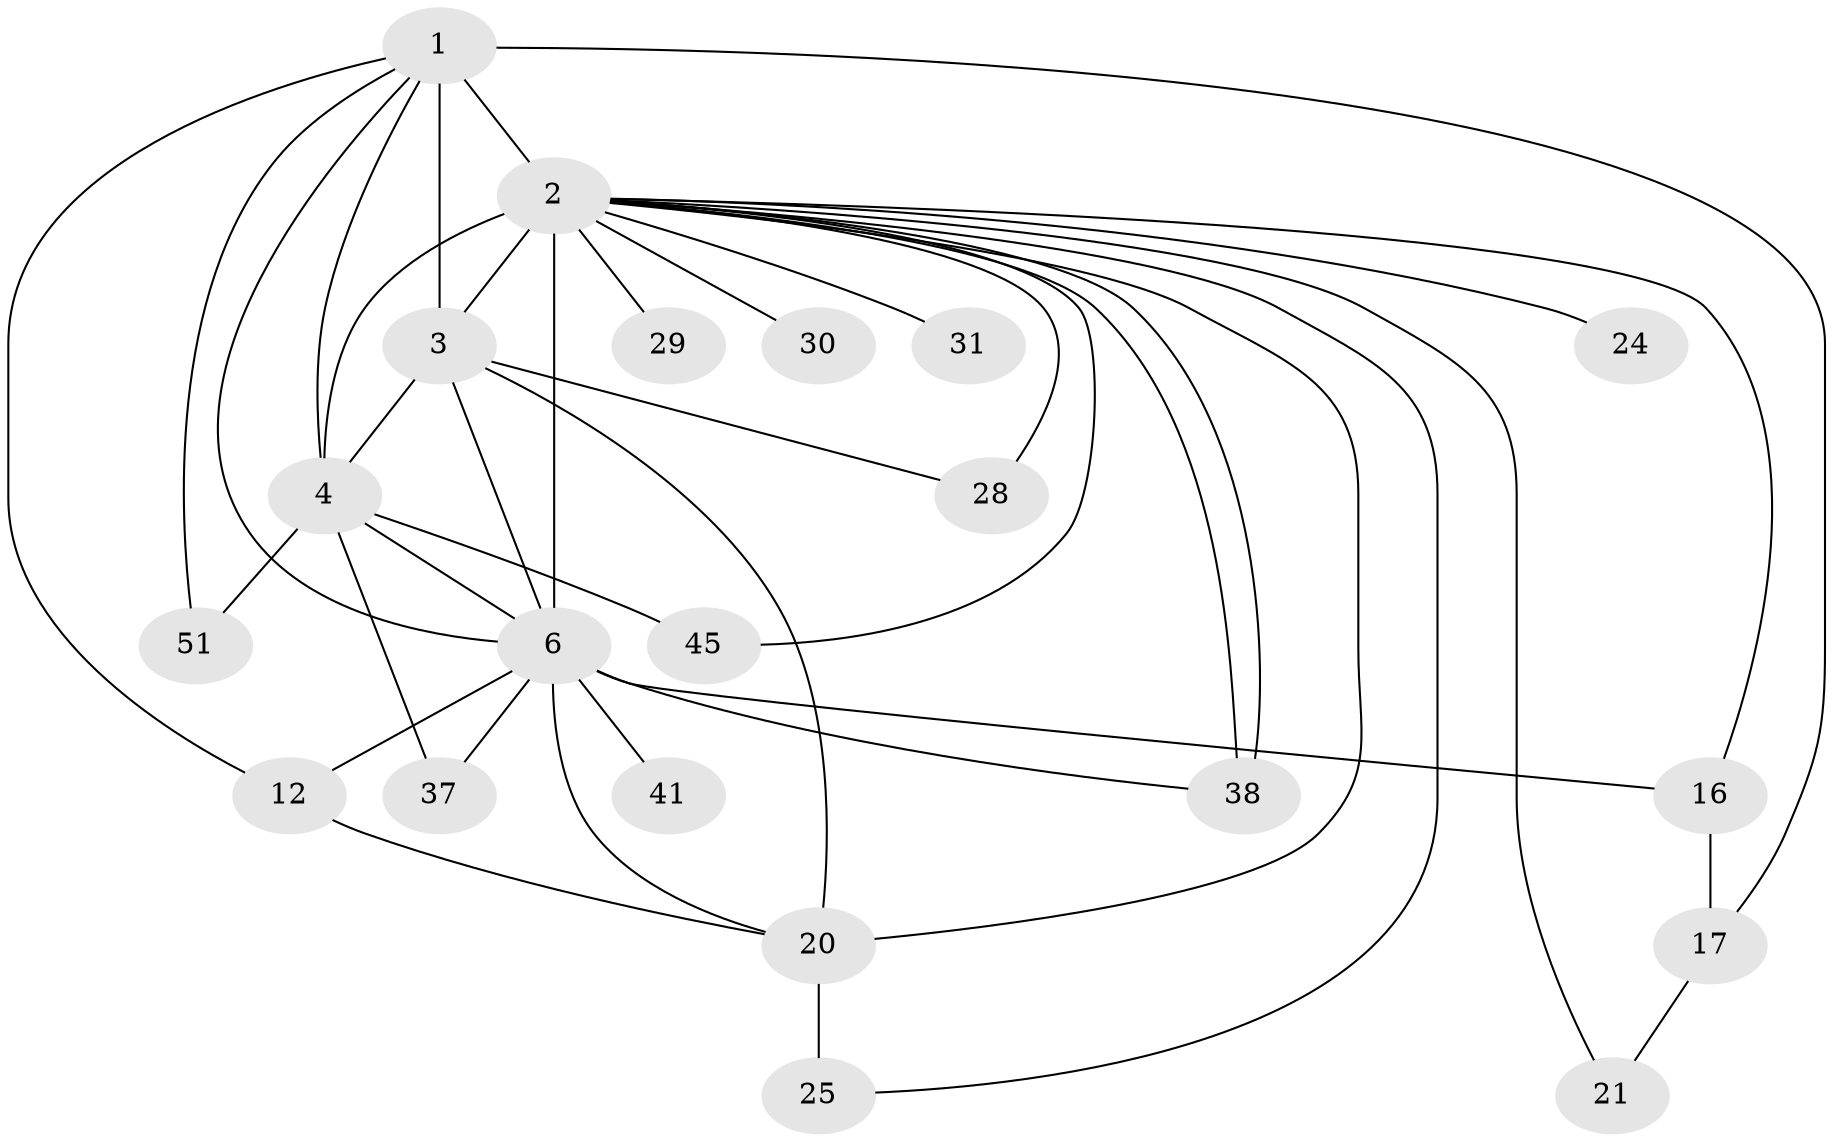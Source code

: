 // original degree distribution, {16: 0.018867924528301886, 20: 0.018867924528301886, 13: 0.018867924528301886, 14: 0.018867924528301886, 15: 0.018867924528301886, 12: 0.03773584905660377, 18: 0.03773584905660377, 19: 0.018867924528301886, 2: 0.5471698113207547, 3: 0.20754716981132076, 4: 0.03773584905660377, 6: 0.018867924528301886}
// Generated by graph-tools (version 1.1) at 2025/17/03/04/25 18:17:37]
// undirected, 21 vertices, 40 edges
graph export_dot {
graph [start="1"]
  node [color=gray90,style=filled];
  1 [super="+19"];
  2 [super="+5+15+7+10+27+40+42+32"];
  3 [super="+14+22+8"];
  4 [super="+26+11"];
  6 [super="+9"];
  12;
  16;
  17;
  20 [super="+33+36"];
  21;
  24;
  25 [super="+49"];
  28;
  29;
  30;
  31;
  37;
  38 [super="+39"];
  41;
  45;
  51;
  1 -- 2 [weight=5];
  1 -- 3 [weight=3];
  1 -- 4 [weight=2];
  1 -- 6 [weight=3];
  1 -- 12;
  1 -- 17;
  1 -- 51;
  2 -- 3 [weight=12];
  2 -- 4 [weight=7];
  2 -- 6 [weight=12];
  2 -- 30 [weight=2];
  2 -- 31 [weight=3];
  2 -- 38;
  2 -- 38;
  2 -- 45;
  2 -- 16 [weight=2];
  2 -- 21;
  2 -- 20;
  2 -- 24 [weight=2];
  2 -- 28;
  2 -- 25;
  2 -- 29;
  3 -- 4 [weight=2];
  3 -- 6 [weight=5];
  3 -- 20;
  3 -- 28;
  4 -- 6 [weight=2];
  4 -- 45;
  4 -- 51;
  4 -- 37;
  6 -- 41 [weight=2];
  6 -- 20;
  6 -- 37;
  6 -- 38;
  6 -- 12;
  6 -- 16;
  12 -- 20;
  16 -- 17;
  17 -- 21;
  20 -- 25 [weight=2];
}
